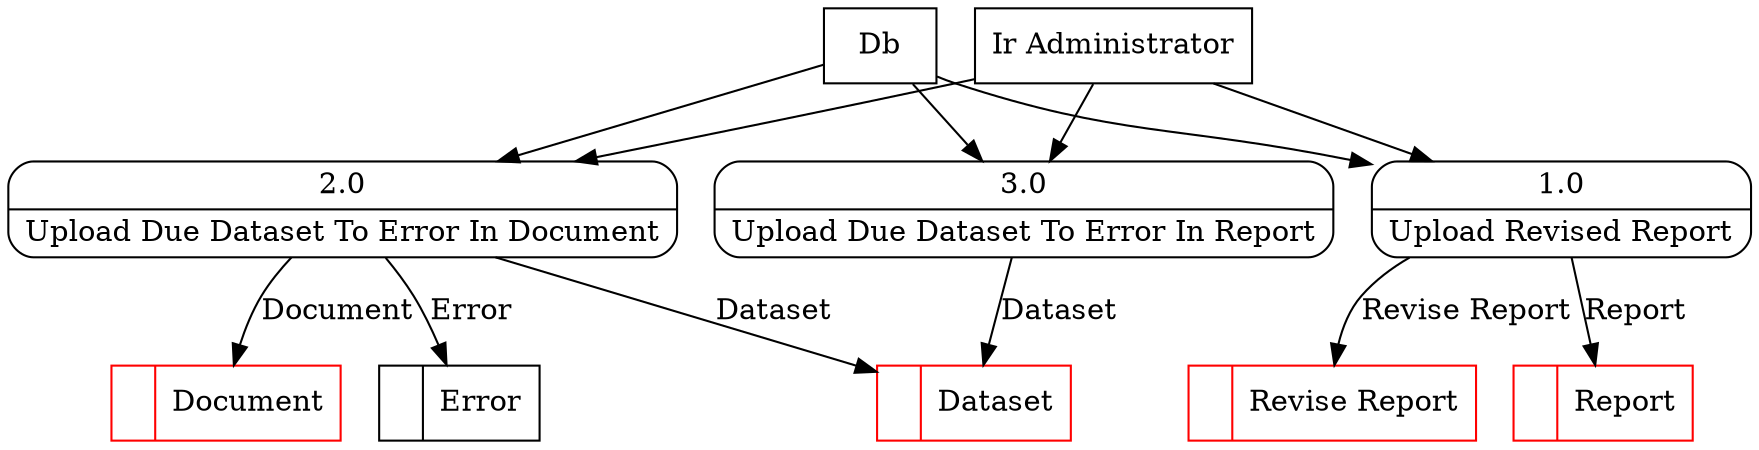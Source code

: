digraph dfd2{ 
node[shape=record]
200 [label="<f0>  |<f1> Dataset " color=red];
201 [label="<f0>  |<f1> Error " ];
202 [label="<f0>  |<f1> Report " color=red];
203 [label="<f0>  |<f1> Revise Report " color=red];
204 [label="<f0>  |<f1> Document " color=red];
205 [label="Db" shape=box];
206 [label="Ir Administrator" shape=box];
207 [label="{<f0> 1.0|<f1> Upload Revised Report }" shape=Mrecord];
208 [label="{<f0> 2.0|<f1> Upload Due Dataset To Error In Document }" shape=Mrecord];
209 [label="{<f0> 3.0|<f1> Upload Due Dataset To Error In Report }" shape=Mrecord];
205 -> 207
205 -> 208
205 -> 209
206 -> 207
206 -> 208
206 -> 209
207 -> 203 [label="Revise Report"]
208 -> 204 [label="Document"]
208 -> 200 [label="Dataset"]
209 -> 200 [label="Dataset"]
208 -> 201 [label="Error"]
207 -> 202 [label="Report"]
}